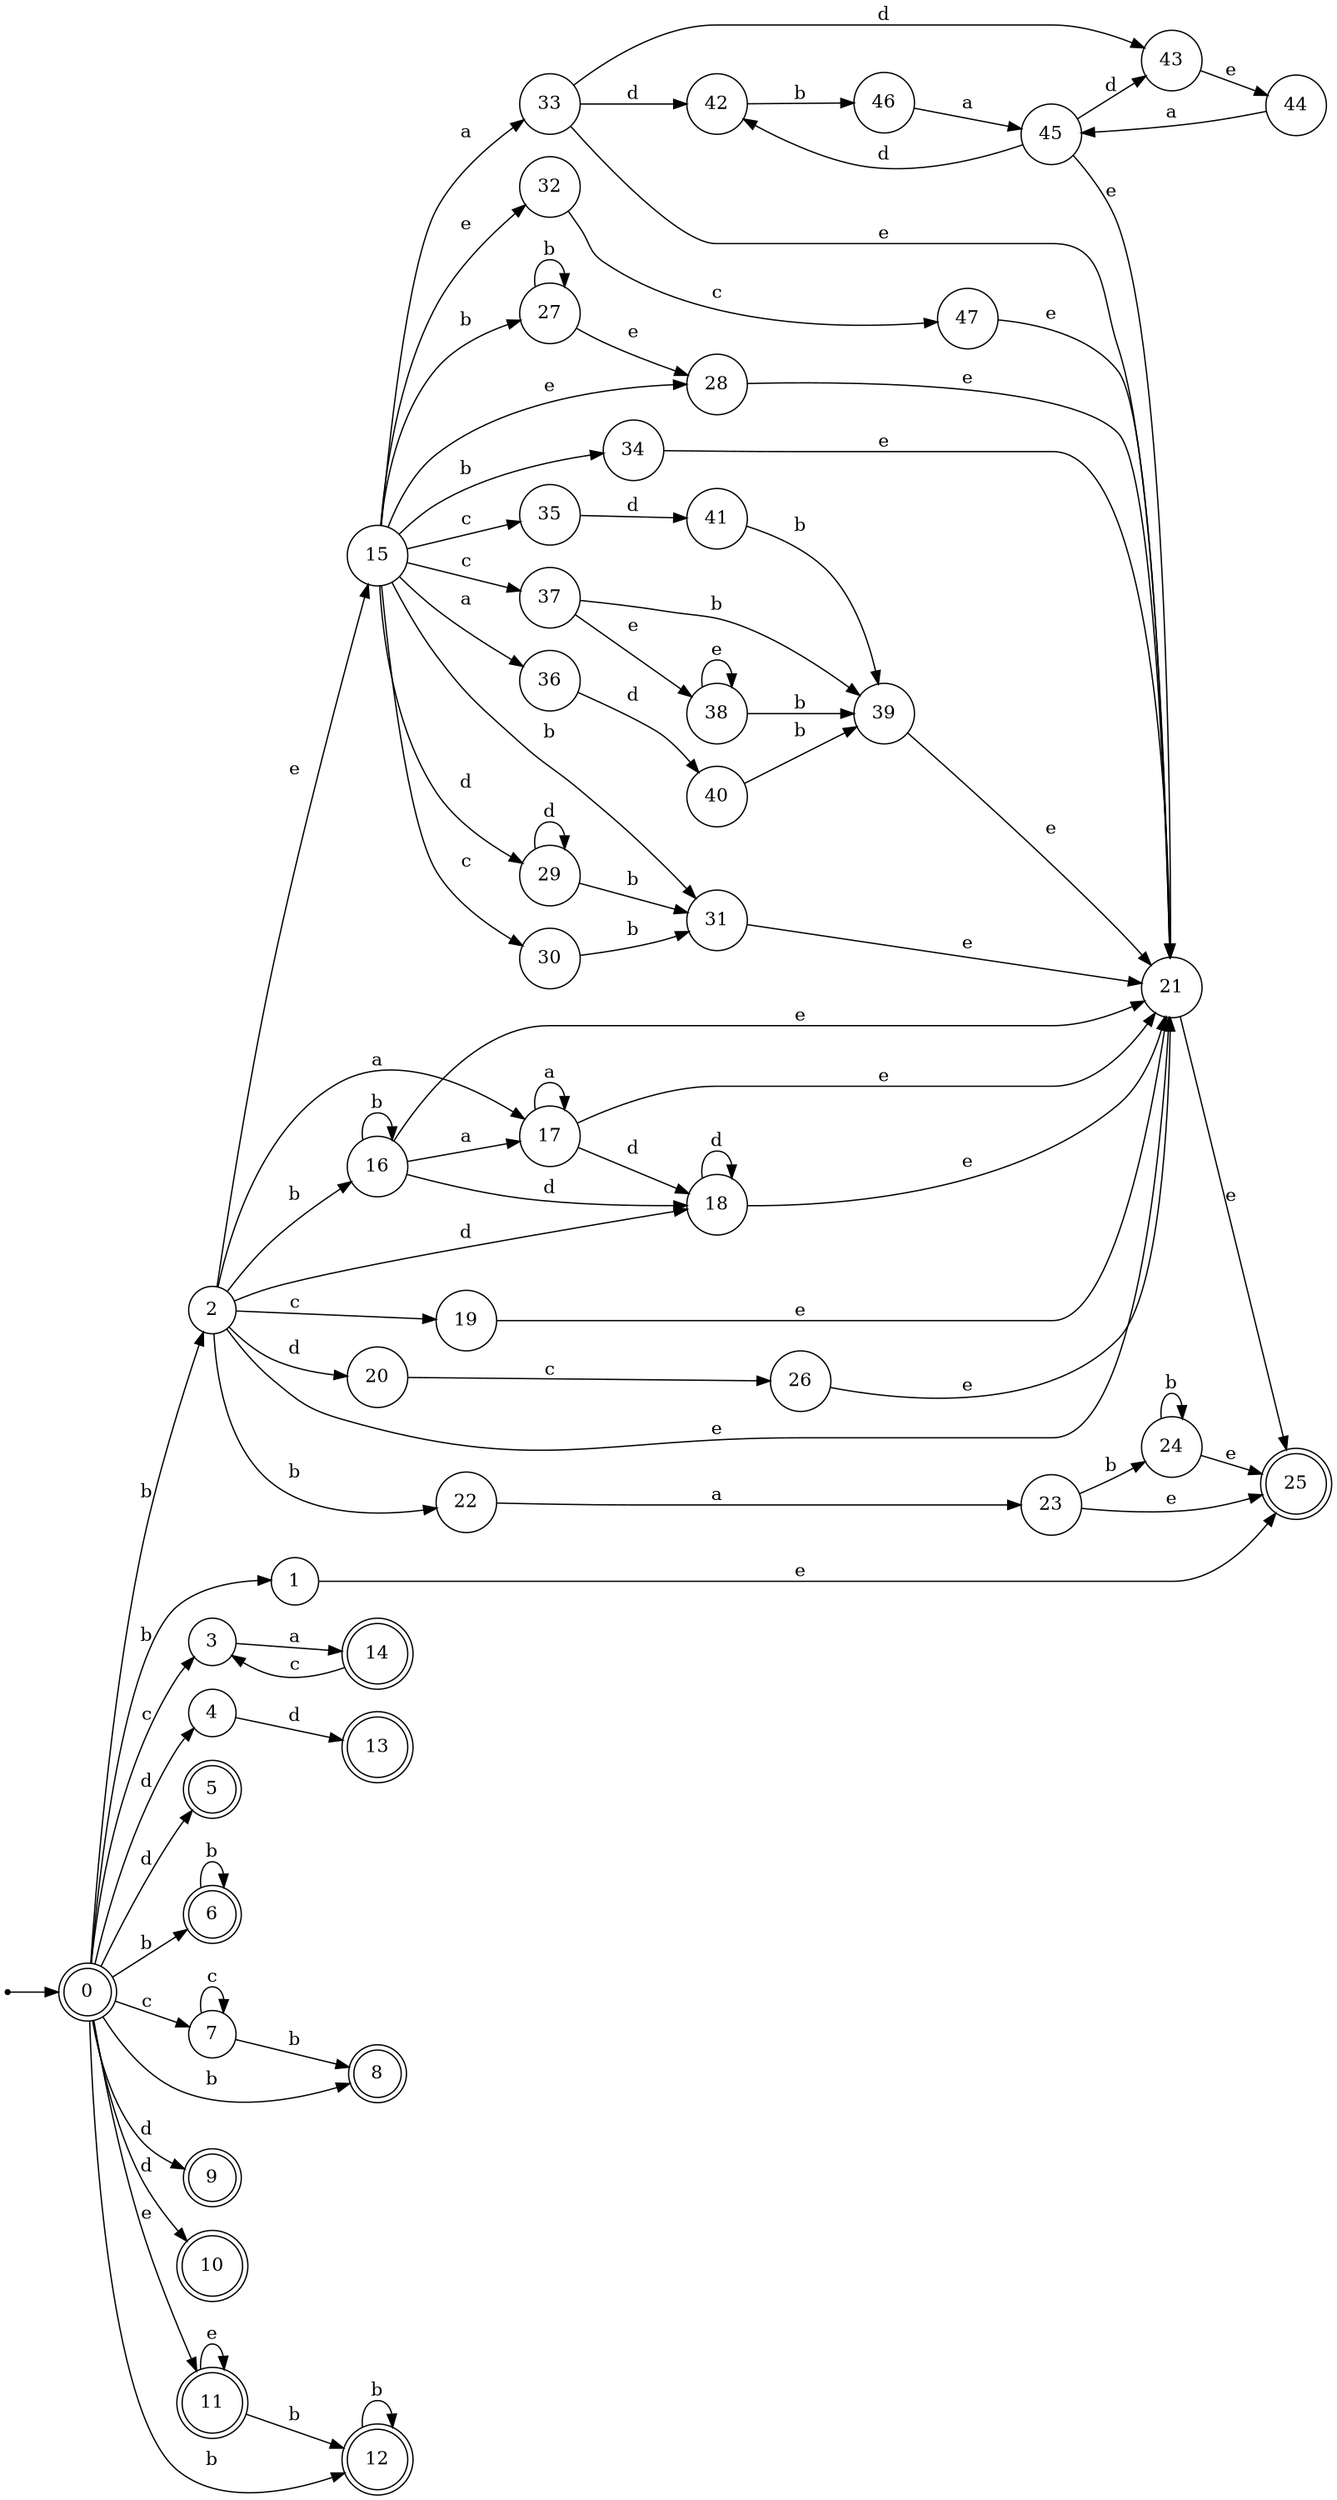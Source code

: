 digraph finite_state_machine {
rankdir=LR;
size="20,20";
node [shape = point]; "dummy0"
node [shape = doublecircle]; "0";"dummy0" -> "0";
node [shape = circle]; "1";
node [shape = circle]; "2";
node [shape = circle]; "3";
node [shape = circle]; "4";
node [shape = doublecircle]; "5";node [shape = doublecircle]; "6";node [shape = circle]; "7";
node [shape = doublecircle]; "8";node [shape = doublecircle]; "9";node [shape = doublecircle]; "10";node [shape = doublecircle]; "11";node [shape = doublecircle]; "12";node [shape = doublecircle]; "13";node [shape = doublecircle]; "14";node [shape = circle]; "15";
node [shape = circle]; "16";
node [shape = circle]; "17";
node [shape = circle]; "18";
node [shape = circle]; "19";
node [shape = circle]; "20";
node [shape = circle]; "21";
node [shape = circle]; "22";
node [shape = circle]; "23";
node [shape = circle]; "24";
node [shape = doublecircle]; "25";node [shape = circle]; "26";
node [shape = circle]; "27";
node [shape = circle]; "28";
node [shape = circle]; "29";
node [shape = circle]; "30";
node [shape = circle]; "31";
node [shape = circle]; "32";
node [shape = circle]; "33";
node [shape = circle]; "34";
node [shape = circle]; "35";
node [shape = circle]; "36";
node [shape = circle]; "37";
node [shape = circle]; "38";
node [shape = circle]; "39";
node [shape = circle]; "40";
node [shape = circle]; "41";
node [shape = circle]; "42";
node [shape = circle]; "43";
node [shape = circle]; "44";
node [shape = circle]; "45";
node [shape = circle]; "46";
node [shape = circle]; "47";
"0" -> "1" [label = "b"];
 "0" -> "2" [label = "b"];
 "0" -> "6" [label = "b"];
 "0" -> "8" [label = "b"];
 "0" -> "12" [label = "b"];
 "0" -> "3" [label = "c"];
 "0" -> "7" [label = "c"];
 "0" -> "9" [label = "d"];
 "0" -> "10" [label = "d"];
 "0" -> "4" [label = "d"];
 "0" -> "5" [label = "d"];
 "0" -> "11" [label = "e"];
 "12" -> "12" [label = "b"];
 "11" -> "11" [label = "e"];
 "11" -> "12" [label = "b"];
 "7" -> "7" [label = "c"];
 "7" -> "8" [label = "b"];
 "6" -> "6" [label = "b"];
 "4" -> "13" [label = "d"];
 "3" -> "14" [label = "a"];
 "14" -> "3" [label = "c"];
 "2" -> "21" [label = "e"];
 "2" -> "15" [label = "e"];
 "2" -> "16" [label = "b"];
 "2" -> "22" [label = "b"];
 "2" -> "17" [label = "a"];
 "2" -> "18" [label = "d"];
 "2" -> "20" [label = "d"];
 "2" -> "19" [label = "c"];
 "22" -> "23" [label = "a"];
 "23" -> "24" [label = "b"];
 "23" -> "25" [label = "e"];
 "24" -> "24" [label = "b"];
 "24" -> "25" [label = "e"];
 "21" -> "25" [label = "e"];
 "20" -> "26" [label = "c"];
 "26" -> "21" [label = "e"];
 "19" -> "21" [label = "e"];
 "18" -> "18" [label = "d"];
 "18" -> "21" [label = "e"];
 "17" -> "17" [label = "a"];
 "17" -> "18" [label = "d"];
 "17" -> "21" [label = "e"];
 "16" -> "16" [label = "b"];
 "16" -> "17" [label = "a"];
 "16" -> "18" [label = "d"];
 "16" -> "21" [label = "e"];
 "15" -> "34" [label = "b"];
 "15" -> "27" [label = "b"];
 "15" -> "31" [label = "b"];
 "15" -> "32" [label = "e"];
 "15" -> "28" [label = "e"];
 "15" -> "29" [label = "d"];
 "15" -> "35" [label = "c"];
 "15" -> "37" [label = "c"];
 "15" -> "30" [label = "c"];
 "15" -> "33" [label = "a"];
 "15" -> "36" [label = "a"];
 "37" -> "38" [label = "e"];
 "37" -> "39" [label = "b"];
 "39" -> "21" [label = "e"];
 "38" -> "38" [label = "e"];
 "38" -> "39" [label = "b"];
 "36" -> "40" [label = "d"];
 "40" -> "39" [label = "b"];
 "35" -> "41" [label = "d"];
 "41" -> "39" [label = "b"];
 "34" -> "21" [label = "e"];
 "33" -> "42" [label = "d"];
 "33" -> "43" [label = "d"];
 "33" -> "21" [label = "e"];
 "43" -> "44" [label = "e"];
 "44" -> "45" [label = "a"];
 "45" -> "42" [label = "d"];
 "45" -> "43" [label = "d"];
 "45" -> "21" [label = "e"];
 "42" -> "46" [label = "b"];
 "46" -> "45" [label = "a"];
 "32" -> "47" [label = "c"];
 "47" -> "21" [label = "e"];
 "31" -> "21" [label = "e"];
 "30" -> "31" [label = "b"];
 "29" -> "29" [label = "d"];
 "29" -> "31" [label = "b"];
 "28" -> "21" [label = "e"];
 "27" -> "27" [label = "b"];
 "27" -> "28" [label = "e"];
 "1" -> "25" [label = "e"];
 }

